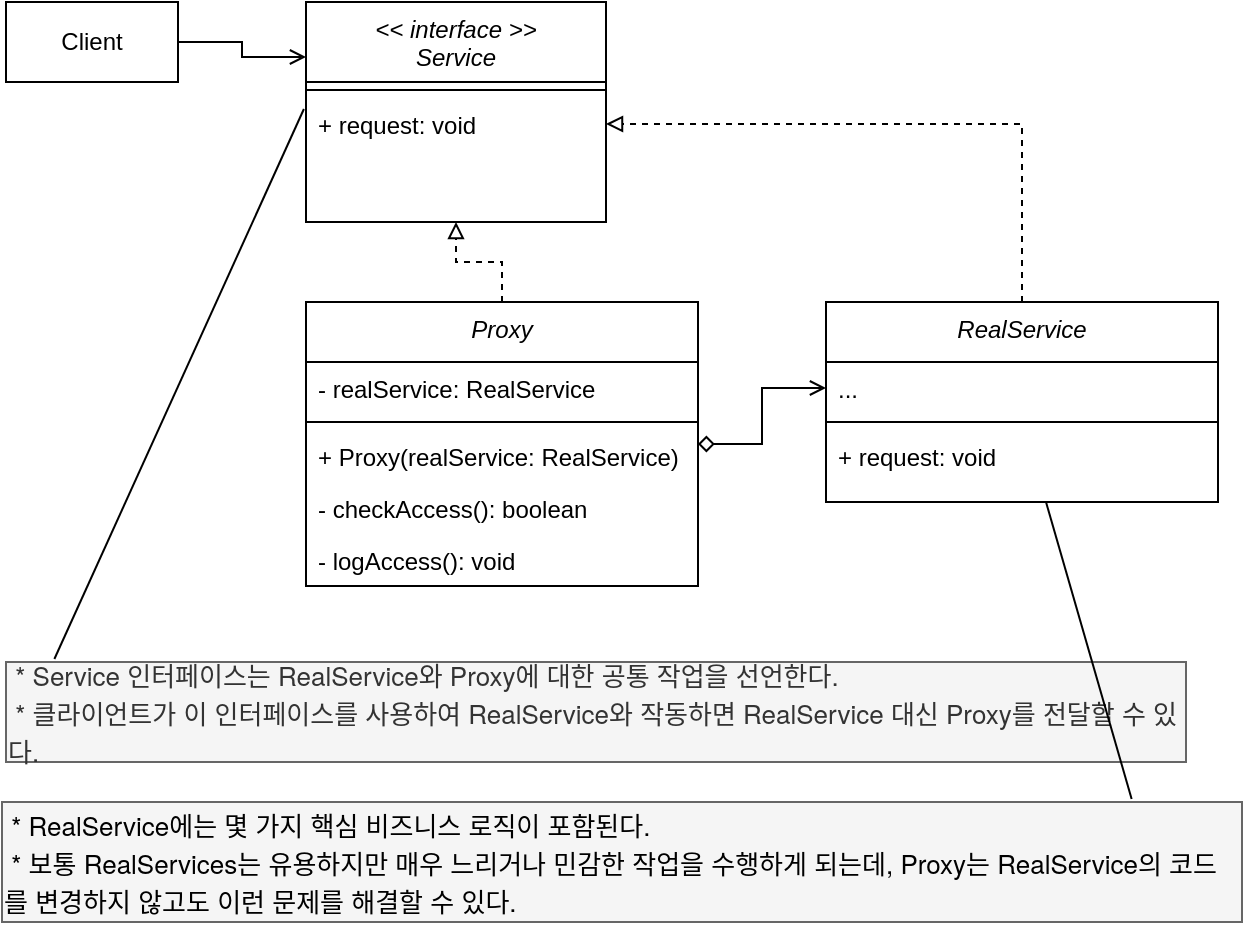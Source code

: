 <mxfile version="20.8.10" type="device"><diagram id="C5RBs43oDa-KdzZeNtuy" name="Page-1"><mxGraphModel dx="954" dy="674" grid="1" gridSize="10" guides="1" tooltips="1" connect="1" arrows="1" fold="1" page="1" pageScale="1" pageWidth="827" pageHeight="1169" math="0" shadow="0"><root><mxCell id="WIyWlLk6GJQsqaUBKTNV-0"/><mxCell id="WIyWlLk6GJQsqaUBKTNV-1" parent="WIyWlLk6GJQsqaUBKTNV-0"/><mxCell id="zkfFHV4jXpPFQw0GAbJ--0" value="&lt;&lt; interface &gt;&gt;&#10;Service" style="swimlane;fontStyle=2;align=center;verticalAlign=top;childLayout=stackLayout;horizontal=1;startSize=40;horizontalStack=0;resizeParent=1;resizeLast=0;collapsible=1;marginBottom=0;rounded=0;shadow=0;strokeWidth=1;swimlaneLine=1;" parent="WIyWlLk6GJQsqaUBKTNV-1" vertex="1"><mxGeometry x="170" y="10" width="150" height="110" as="geometry"><mxRectangle x="230" y="140" width="160" height="26" as="alternateBounds"/></mxGeometry></mxCell><mxCell id="zkfFHV4jXpPFQw0GAbJ--4" value="" style="line;html=1;strokeWidth=1;align=left;verticalAlign=middle;spacingTop=-1;spacingLeft=3;spacingRight=3;rotatable=0;labelPosition=right;points=[];portConstraint=eastwest;" parent="zkfFHV4jXpPFQw0GAbJ--0" vertex="1"><mxGeometry y="40" width="150" height="8" as="geometry"/></mxCell><mxCell id="zkfFHV4jXpPFQw0GAbJ--5" value="+ request: void" style="text;align=left;verticalAlign=top;spacingLeft=4;spacingRight=4;overflow=hidden;rotatable=0;points=[[0,0.5],[1,0.5]];portConstraint=eastwest;" parent="zkfFHV4jXpPFQw0GAbJ--0" vertex="1"><mxGeometry y="48" width="150" height="26" as="geometry"/></mxCell><mxCell id="v9uGTrBnqreY9ZotUUm4-2" style="edgeStyle=orthogonalEdgeStyle;rounded=0;orthogonalLoop=1;jettySize=auto;html=1;entryX=0.5;entryY=1;entryDx=0;entryDy=0;dashed=1;endArrow=block;endFill=0;" edge="1" parent="WIyWlLk6GJQsqaUBKTNV-1" source="qZhmMrZ-X0LNunS78Na6-15" target="zkfFHV4jXpPFQw0GAbJ--0"><mxGeometry relative="1" as="geometry"/></mxCell><mxCell id="v9uGTrBnqreY9ZotUUm4-5" style="edgeStyle=orthogonalEdgeStyle;rounded=0;orthogonalLoop=1;jettySize=auto;html=1;entryX=0;entryY=0.5;entryDx=0;entryDy=0;endArrow=open;endFill=0;startArrow=diamond;startFill=0;" edge="1" parent="WIyWlLk6GJQsqaUBKTNV-1" source="qZhmMrZ-X0LNunS78Na6-15" target="36ecRi3o460ckRlKINug-3"><mxGeometry relative="1" as="geometry"/></mxCell><mxCell id="qZhmMrZ-X0LNunS78Na6-15" value="Proxy" style="swimlane;fontStyle=2;align=center;verticalAlign=top;childLayout=stackLayout;horizontal=1;startSize=30;horizontalStack=0;resizeParent=1;resizeLast=0;collapsible=1;marginBottom=0;rounded=0;shadow=0;strokeWidth=1;swimlaneLine=1;" parent="WIyWlLk6GJQsqaUBKTNV-1" vertex="1"><mxGeometry x="170" y="160" width="196" height="142" as="geometry"><mxRectangle x="230" y="140" width="160" height="26" as="alternateBounds"/></mxGeometry></mxCell><mxCell id="qZhmMrZ-X0LNunS78Na6-16" value="- realService: RealService" style="text;align=left;verticalAlign=top;spacingLeft=4;spacingRight=4;overflow=hidden;rotatable=0;points=[[0,0.5],[1,0.5]];portConstraint=eastwest;" parent="qZhmMrZ-X0LNunS78Na6-15" vertex="1"><mxGeometry y="30" width="196" height="26" as="geometry"/></mxCell><mxCell id="qZhmMrZ-X0LNunS78Na6-17" value="" style="line;html=1;strokeWidth=1;align=left;verticalAlign=middle;spacingTop=-1;spacingLeft=3;spacingRight=3;rotatable=0;labelPosition=right;points=[];portConstraint=eastwest;" parent="qZhmMrZ-X0LNunS78Na6-15" vertex="1"><mxGeometry y="56" width="196" height="8" as="geometry"/></mxCell><mxCell id="qZhmMrZ-X0LNunS78Na6-18" value="+ Proxy(realService: RealService)" style="text;align=left;verticalAlign=top;spacingLeft=4;spacingRight=4;overflow=hidden;rotatable=0;points=[[0,0.5],[1,0.5]];portConstraint=eastwest;" parent="qZhmMrZ-X0LNunS78Na6-15" vertex="1"><mxGeometry y="64" width="196" height="26" as="geometry"/></mxCell><mxCell id="v9uGTrBnqreY9ZotUUm4-0" value="- checkAccess(): boolean" style="text;align=left;verticalAlign=top;spacingLeft=4;spacingRight=4;overflow=hidden;rotatable=0;points=[[0,0.5],[1,0.5]];portConstraint=eastwest;" vertex="1" parent="qZhmMrZ-X0LNunS78Na6-15"><mxGeometry y="90" width="196" height="26" as="geometry"/></mxCell><mxCell id="v9uGTrBnqreY9ZotUUm4-1" value="- logAccess(): void" style="text;align=left;verticalAlign=top;spacingLeft=4;spacingRight=4;overflow=hidden;rotatable=0;points=[[0,0.5],[1,0.5]];portConstraint=eastwest;" vertex="1" parent="qZhmMrZ-X0LNunS78Na6-15"><mxGeometry y="116" width="196" height="26" as="geometry"/></mxCell><mxCell id="v9uGTrBnqreY9ZotUUm4-3" style="edgeStyle=orthogonalEdgeStyle;rounded=0;orthogonalLoop=1;jettySize=auto;html=1;entryX=1;entryY=0.5;entryDx=0;entryDy=0;dashed=1;endArrow=block;endFill=0;" edge="1" parent="WIyWlLk6GJQsqaUBKTNV-1" source="36ecRi3o460ckRlKINug-2" target="zkfFHV4jXpPFQw0GAbJ--5"><mxGeometry relative="1" as="geometry"/></mxCell><mxCell id="36ecRi3o460ckRlKINug-2" value="RealService" style="swimlane;fontStyle=2;align=center;verticalAlign=top;childLayout=stackLayout;horizontal=1;startSize=30;horizontalStack=0;resizeParent=1;resizeLast=0;collapsible=1;marginBottom=0;rounded=0;shadow=0;strokeWidth=1;swimlaneLine=1;" parent="WIyWlLk6GJQsqaUBKTNV-1" vertex="1"><mxGeometry x="430" y="160" width="196" height="100" as="geometry"><mxRectangle x="230" y="140" width="160" height="26" as="alternateBounds"/></mxGeometry></mxCell><mxCell id="36ecRi3o460ckRlKINug-3" value="..." style="text;align=left;verticalAlign=top;spacingLeft=4;spacingRight=4;overflow=hidden;rotatable=0;points=[[0,0.5],[1,0.5]];portConstraint=eastwest;" parent="36ecRi3o460ckRlKINug-2" vertex="1"><mxGeometry y="30" width="196" height="26" as="geometry"/></mxCell><mxCell id="36ecRi3o460ckRlKINug-4" value="" style="line;html=1;strokeWidth=1;align=left;verticalAlign=middle;spacingTop=-1;spacingLeft=3;spacingRight=3;rotatable=0;labelPosition=right;points=[];portConstraint=eastwest;" parent="36ecRi3o460ckRlKINug-2" vertex="1"><mxGeometry y="56" width="196" height="8" as="geometry"/></mxCell><mxCell id="36ecRi3o460ckRlKINug-5" value="+ request: void" style="text;align=left;verticalAlign=top;spacingLeft=4;spacingRight=4;overflow=hidden;rotatable=0;points=[[0,0.5],[1,0.5]];portConstraint=eastwest;" parent="36ecRi3o460ckRlKINug-2" vertex="1"><mxGeometry y="64" width="196" height="26" as="geometry"/></mxCell><mxCell id="v9uGTrBnqreY9ZotUUm4-4" style="edgeStyle=orthogonalEdgeStyle;rounded=0;orthogonalLoop=1;jettySize=auto;html=1;entryX=0;entryY=0.25;entryDx=0;entryDy=0;endArrow=open;endFill=0;" edge="1" parent="WIyWlLk6GJQsqaUBKTNV-1" source="36ecRi3o460ckRlKINug-8" target="zkfFHV4jXpPFQw0GAbJ--0"><mxGeometry relative="1" as="geometry"/></mxCell><mxCell id="36ecRi3o460ckRlKINug-8" value="Client" style="rounded=0;whiteSpace=wrap;html=1;" parent="WIyWlLk6GJQsqaUBKTNV-1" vertex="1"><mxGeometry x="20" y="10" width="86" height="40" as="geometry"/></mxCell><mxCell id="v9uGTrBnqreY9ZotUUm4-6" value="&lt;p style=&quot;margin: 0px; font-variant-numeric: normal; font-variant-east-asian: normal; font-stretch: normal; font-size: 13px; line-height: normal; font-family: &amp;quot;Helvetica Neue&amp;quot;; text-align: start;&quot; class=&quot;p1&quot;&gt;&amp;nbsp;* Service 인터페이스는 RealService와 Proxy에 대한 공통 작업을 선언한다.&lt;/p&gt;&lt;p style=&quot;margin: 0px; font-variant-numeric: normal; font-variant-east-asian: normal; font-stretch: normal; font-size: 13px; line-height: normal; font-family: &amp;quot;Helvetica Neue&amp;quot;; text-align: start;&quot; class=&quot;p1&quot;&gt;&lt;span class=&quot;Apple-converted-space&quot;&gt;&amp;nbsp;&lt;/span&gt;* &lt;span style=&quot;font-variant-numeric: normal; font-variant-east-asian: normal; font-stretch: normal; line-height: normal; font-family: &amp;quot;Apple SD Gothic Neo&amp;quot;;&quot; class=&quot;s1&quot;&gt;클라이언트가&lt;/span&gt; &lt;span style=&quot;font-variant-numeric: normal; font-variant-east-asian: normal; font-stretch: normal; line-height: normal; font-family: &amp;quot;Apple SD Gothic Neo&amp;quot;;&quot; class=&quot;s1&quot;&gt;이&lt;/span&gt; &lt;span style=&quot;font-variant-numeric: normal; font-variant-east-asian: normal; font-stretch: normal; line-height: normal; font-family: &amp;quot;Apple SD Gothic Neo&amp;quot;;&quot; class=&quot;s1&quot;&gt;인터페이스를&lt;/span&gt; &lt;span style=&quot;font-variant-numeric: normal; font-variant-east-asian: normal; font-stretch: normal; line-height: normal; font-family: &amp;quot;Apple SD Gothic Neo&amp;quot;;&quot; class=&quot;s1&quot;&gt;사용하여&lt;/span&gt; RealService&lt;span style=&quot;font-variant-numeric: normal; font-variant-east-asian: normal; font-stretch: normal; line-height: normal; font-family: &amp;quot;Apple SD Gothic Neo&amp;quot;;&quot; class=&quot;s1&quot;&gt;와&lt;/span&gt; &lt;span style=&quot;font-variant-numeric: normal; font-variant-east-asian: normal; font-stretch: normal; line-height: normal; font-family: &amp;quot;Apple SD Gothic Neo&amp;quot;;&quot; class=&quot;s1&quot;&gt;작동하면&lt;/span&gt; RealService &lt;span style=&quot;font-variant-numeric: normal; font-variant-east-asian: normal; font-stretch: normal; line-height: normal; font-family: &amp;quot;Apple SD Gothic Neo&amp;quot;;&quot; class=&quot;s1&quot;&gt;대신&lt;/span&gt; Proxy&lt;span style=&quot;font-variant-numeric: normal; font-variant-east-asian: normal; font-stretch: normal; line-height: normal; font-family: &amp;quot;Apple SD Gothic Neo&amp;quot;;&quot; class=&quot;s1&quot;&gt;를&lt;/span&gt; &lt;span style=&quot;font-variant-numeric: normal; font-variant-east-asian: normal; font-stretch: normal; line-height: normal; font-family: &amp;quot;Apple SD Gothic Neo&amp;quot;;&quot; class=&quot;s1&quot;&gt;전달할&lt;/span&gt; &lt;span style=&quot;font-variant-numeric: normal; font-variant-east-asian: normal; font-stretch: normal; line-height: normal; font-family: &amp;quot;Apple SD Gothic Neo&amp;quot;;&quot; class=&quot;s1&quot;&gt;수&lt;/span&gt; &lt;span style=&quot;font-variant-numeric: normal; font-variant-east-asian: normal; font-stretch: normal; line-height: normal; font-family: &amp;quot;Apple SD Gothic Neo&amp;quot;;&quot; class=&quot;s1&quot;&gt;있다&lt;/span&gt;.&lt;/p&gt;" style="rounded=0;whiteSpace=wrap;html=1;fillColor=#f5f5f5;fontColor=#333333;strokeColor=#666666;" vertex="1" parent="WIyWlLk6GJQsqaUBKTNV-1"><mxGeometry x="20" y="340" width="590" height="50" as="geometry"/></mxCell><mxCell id="v9uGTrBnqreY9ZotUUm4-9" value="" style="endArrow=none;html=1;rounded=0;exitX=0.041;exitY=-0.03;exitDx=0;exitDy=0;exitPerimeter=0;entryX=-0.007;entryY=0.212;entryDx=0;entryDy=0;entryPerimeter=0;" edge="1" parent="WIyWlLk6GJQsqaUBKTNV-1" source="v9uGTrBnqreY9ZotUUm4-6" target="zkfFHV4jXpPFQw0GAbJ--5"><mxGeometry width="50" height="50" relative="1" as="geometry"><mxPoint x="390" y="220" as="sourcePoint"/><mxPoint x="440" y="170" as="targetPoint"/></mxGeometry></mxCell><mxCell id="v9uGTrBnqreY9ZotUUm4-10" value="&lt;p style=&quot;margin: 0px; font-variant-numeric: normal; font-variant-east-asian: normal; font-stretch: normal; font-size: 13px; line-height: normal; font-family: &amp;quot;Helvetica Neue&amp;quot;; color: rgb(0, 0, 0); text-align: start;&quot; class=&quot;p1&quot;&gt;&amp;nbsp;* RealService에는 몇 가지 핵심 비즈니스 로직이 포함된다.&lt;/p&gt;&lt;p style=&quot;margin: 0px; font-variant-numeric: normal; font-variant-east-asian: normal; font-stretch: normal; font-size: 13px; line-height: normal; font-family: &amp;quot;Helvetica Neue&amp;quot;; color: rgb(0, 0, 0); text-align: start;&quot; class=&quot;p1&quot;&gt;&lt;span class=&quot;Apple-converted-space&quot;&gt;&amp;nbsp;&lt;/span&gt;* 보통 RealServices는 유용하지만 매우 느리거나 민감한 작업을 수행하게 되는데,&amp;nbsp;&lt;span style=&quot;background-color: initial;&quot;&gt;Proxy&lt;/span&gt;&lt;span style=&quot;background-color: initial; font-variant-numeric: normal; font-variant-east-asian: normal; font-stretch: normal; line-height: normal; font-family: &amp;quot;Apple SD Gothic Neo&amp;quot;;&quot; class=&quot;s1&quot;&gt;는&lt;/span&gt;&lt;span style=&quot;background-color: initial;&quot;&gt; RealService&lt;/span&gt;&lt;span style=&quot;background-color: initial; font-variant-numeric: normal; font-variant-east-asian: normal; font-stretch: normal; line-height: normal; font-family: &amp;quot;Apple SD Gothic Neo&amp;quot;;&quot; class=&quot;s1&quot;&gt;의&lt;/span&gt;&lt;span style=&quot;background-color: initial;&quot;&gt; &lt;/span&gt;&lt;span style=&quot;background-color: initial; font-variant-numeric: normal; font-variant-east-asian: normal; font-stretch: normal; line-height: normal; font-family: &amp;quot;Apple SD Gothic Neo&amp;quot;;&quot; class=&quot;s1&quot;&gt;코드를&lt;/span&gt;&lt;span style=&quot;background-color: initial;&quot;&gt; &lt;/span&gt;&lt;span style=&quot;background-color: initial; font-variant-numeric: normal; font-variant-east-asian: normal; font-stretch: normal; line-height: normal; font-family: &amp;quot;Apple SD Gothic Neo&amp;quot;;&quot; class=&quot;s1&quot;&gt;변경하지&lt;/span&gt;&lt;span style=&quot;background-color: initial;&quot;&gt; &lt;/span&gt;&lt;span style=&quot;background-color: initial; font-variant-numeric: normal; font-variant-east-asian: normal; font-stretch: normal; line-height: normal; font-family: &amp;quot;Apple SD Gothic Neo&amp;quot;;&quot; class=&quot;s1&quot;&gt;않고도&lt;/span&gt;&lt;span style=&quot;background-color: initial;&quot;&gt; &lt;/span&gt;&lt;span style=&quot;background-color: initial; font-variant-numeric: normal; font-variant-east-asian: normal; font-stretch: normal; line-height: normal; font-family: &amp;quot;Apple SD Gothic Neo&amp;quot;;&quot; class=&quot;s1&quot;&gt;이런&lt;/span&gt;&lt;span style=&quot;background-color: initial;&quot;&gt; &lt;/span&gt;&lt;span style=&quot;background-color: initial; font-variant-numeric: normal; font-variant-east-asian: normal; font-stretch: normal; line-height: normal; font-family: &amp;quot;Apple SD Gothic Neo&amp;quot;;&quot; class=&quot;s1&quot;&gt;문제를&lt;/span&gt;&lt;span style=&quot;background-color: initial;&quot;&gt; &lt;/span&gt;&lt;span style=&quot;background-color: initial; font-variant-numeric: normal; font-variant-east-asian: normal; font-stretch: normal; line-height: normal; font-family: &amp;quot;Apple SD Gothic Neo&amp;quot;;&quot; class=&quot;s1&quot;&gt;해결할&lt;/span&gt;&lt;span style=&quot;background-color: initial;&quot;&gt; &lt;/span&gt;&lt;span style=&quot;background-color: initial; font-variant-numeric: normal; font-variant-east-asian: normal; font-stretch: normal; line-height: normal; font-family: &amp;quot;Apple SD Gothic Neo&amp;quot;;&quot; class=&quot;s1&quot;&gt;수&lt;/span&gt;&lt;span style=&quot;background-color: initial;&quot;&gt; &lt;/span&gt;&lt;span style=&quot;background-color: initial; font-variant-numeric: normal; font-variant-east-asian: normal; font-stretch: normal; line-height: normal; font-family: &amp;quot;Apple SD Gothic Neo&amp;quot;;&quot; class=&quot;s1&quot;&gt;있다&lt;/span&gt;&lt;span style=&quot;background-color: initial;&quot;&gt;.&lt;/span&gt;&lt;/p&gt;" style="rounded=0;whiteSpace=wrap;html=1;fillColor=#f5f5f5;fontColor=#333333;strokeColor=#666666;" vertex="1" parent="WIyWlLk6GJQsqaUBKTNV-1"><mxGeometry x="18" y="410" width="620" height="60" as="geometry"/></mxCell><mxCell id="v9uGTrBnqreY9ZotUUm4-11" value="" style="endArrow=none;html=1;rounded=0;exitX=0.911;exitY=-0.025;exitDx=0;exitDy=0;exitPerimeter=0;" edge="1" parent="WIyWlLk6GJQsqaUBKTNV-1" source="v9uGTrBnqreY9ZotUUm4-10"><mxGeometry width="50" height="50" relative="1" as="geometry"><mxPoint x="390" y="210" as="sourcePoint"/><mxPoint x="540" y="260" as="targetPoint"/></mxGeometry></mxCell></root></mxGraphModel></diagram></mxfile>